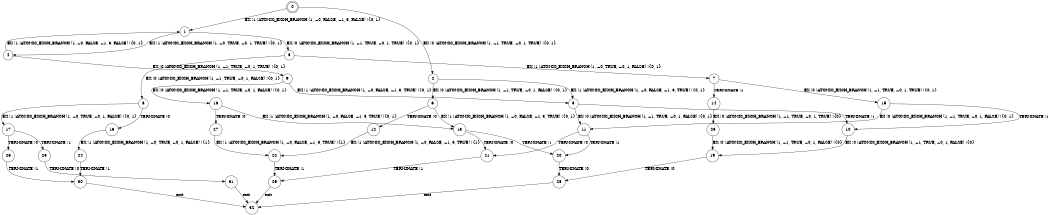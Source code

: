 digraph BCG {
size = "7, 10.5";
center = TRUE;
node [shape = circle];
0 [peripheries = 2];
0 -> 1 [label = "EX !1 !ATOMIC_EXCH_BRANCH (1, +0, FALSE, +1, 3, FALSE) !{0, 1}"];
0 -> 2 [label = "EX !0 !ATOMIC_EXCH_BRANCH (1, +1, TRUE, +0, 1, TRUE) !{0, 1}"];
1 -> 3 [label = "EX !0 !ATOMIC_EXCH_BRANCH (1, +1, TRUE, +0, 1, TRUE) !{0, 1}"];
1 -> 4 [label = "EX !1 !ATOMIC_EXCH_BRANCH (1, +0, TRUE, +0, 1, TRUE) !{0, 1}"];
2 -> 5 [label = "EX !1 !ATOMIC_EXCH_BRANCH (1, +0, FALSE, +1, 3, TRUE) !{0, 1}"];
2 -> 6 [label = "EX !0 !ATOMIC_EXCH_BRANCH (1, +1, TRUE, +0, 1, FALSE) !{0, 1}"];
3 -> 7 [label = "EX !1 !ATOMIC_EXCH_BRANCH (1, +0, TRUE, +0, 1, FALSE) !{0, 1}"];
3 -> 8 [label = "EX !0 !ATOMIC_EXCH_BRANCH (1, +1, TRUE, +0, 1, FALSE) !{0, 1}"];
4 -> 9 [label = "EX !0 !ATOMIC_EXCH_BRANCH (1, +1, TRUE, +0, 1, TRUE) !{0, 1}"];
4 -> 1 [label = "EX !1 !ATOMIC_EXCH_BRANCH (1, +0, FALSE, +1, 3, FALSE) !{0, 1}"];
5 -> 10 [label = "TERMINATE !1"];
5 -> 11 [label = "EX !0 !ATOMIC_EXCH_BRANCH (1, +1, TRUE, +0, 1, FALSE) !{0, 1}"];
6 -> 12 [label = "TERMINATE !0"];
6 -> 13 [label = "EX !1 !ATOMIC_EXCH_BRANCH (1, +0, FALSE, +1, 3, TRUE) !{0, 1}"];
7 -> 14 [label = "TERMINATE !1"];
7 -> 15 [label = "EX !0 !ATOMIC_EXCH_BRANCH (1, +1, TRUE, +0, 1, TRUE) !{0, 1}"];
8 -> 16 [label = "TERMINATE !0"];
8 -> 17 [label = "EX !1 !ATOMIC_EXCH_BRANCH (1, +0, TRUE, +0, 1, FALSE) !{0, 1}"];
9 -> 5 [label = "EX !1 !ATOMIC_EXCH_BRANCH (1, +0, FALSE, +1, 3, TRUE) !{0, 1}"];
9 -> 18 [label = "EX !0 !ATOMIC_EXCH_BRANCH (1, +1, TRUE, +0, 1, FALSE) !{0, 1}"];
10 -> 19 [label = "EX !0 !ATOMIC_EXCH_BRANCH (1, +1, TRUE, +0, 1, FALSE) !{0}"];
11 -> 20 [label = "TERMINATE !1"];
11 -> 21 [label = "TERMINATE !0"];
12 -> 22 [label = "EX !1 !ATOMIC_EXCH_BRANCH (1, +0, FALSE, +1, 3, TRUE) !{1}"];
13 -> 20 [label = "TERMINATE !1"];
13 -> 21 [label = "TERMINATE !0"];
14 -> 23 [label = "EX !0 !ATOMIC_EXCH_BRANCH (1, +1, TRUE, +0, 1, TRUE) !{0}"];
15 -> 10 [label = "TERMINATE !1"];
15 -> 11 [label = "EX !0 !ATOMIC_EXCH_BRANCH (1, +1, TRUE, +0, 1, FALSE) !{0, 1}"];
16 -> 24 [label = "EX !1 !ATOMIC_EXCH_BRANCH (1, +0, TRUE, +0, 1, FALSE) !{1}"];
17 -> 25 [label = "TERMINATE !1"];
17 -> 26 [label = "TERMINATE !0"];
18 -> 27 [label = "TERMINATE !0"];
18 -> 13 [label = "EX !1 !ATOMIC_EXCH_BRANCH (1, +0, FALSE, +1, 3, TRUE) !{0, 1}"];
19 -> 28 [label = "TERMINATE !0"];
20 -> 28 [label = "TERMINATE !0"];
21 -> 29 [label = "TERMINATE !1"];
22 -> 29 [label = "TERMINATE !1"];
23 -> 19 [label = "EX !0 !ATOMIC_EXCH_BRANCH (1, +1, TRUE, +0, 1, FALSE) !{0}"];
24 -> 30 [label = "TERMINATE !1"];
25 -> 31 [label = "TERMINATE !0"];
26 -> 30 [label = "TERMINATE !1"];
27 -> 22 [label = "EX !1 !ATOMIC_EXCH_BRANCH (1, +0, FALSE, +1, 3, TRUE) !{1}"];
28 -> 32 [label = "exit"];
29 -> 32 [label = "exit"];
30 -> 32 [label = "exit"];
31 -> 32 [label = "exit"];
}
